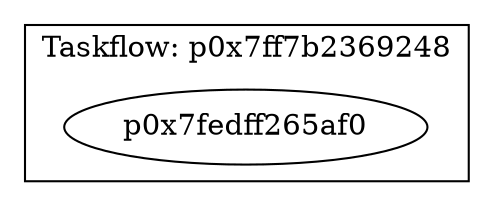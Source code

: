 digraph Taskflow {
subgraph cluster_p0x7ff7b23692a8 {
label="Taskflow: p0x7ff7b2369248";
p0x7fedff265af0[label="p0x7fedff265af0" ];
}
}
